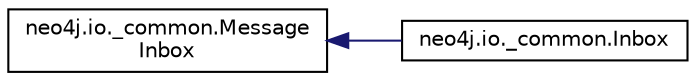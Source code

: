 digraph "Graphical Class Hierarchy"
{
 // LATEX_PDF_SIZE
  edge [fontname="Helvetica",fontsize="10",labelfontname="Helvetica",labelfontsize="10"];
  node [fontname="Helvetica",fontsize="10",shape=record];
  rankdir="LR";
  Node0 [label="neo4j.io._common.Message\lInbox",height=0.2,width=0.4,color="black", fillcolor="white", style="filled",URL="$classneo4j_1_1io_1_1__common_1_1_message_inbox.html",tooltip=" "];
  Node0 -> Node1 [dir="back",color="midnightblue",fontsize="10",style="solid",fontname="Helvetica"];
  Node1 [label="neo4j.io._common.Inbox",height=0.2,width=0.4,color="black", fillcolor="white", style="filled",URL="$classneo4j_1_1io_1_1__common_1_1_inbox.html",tooltip=" "];
}
